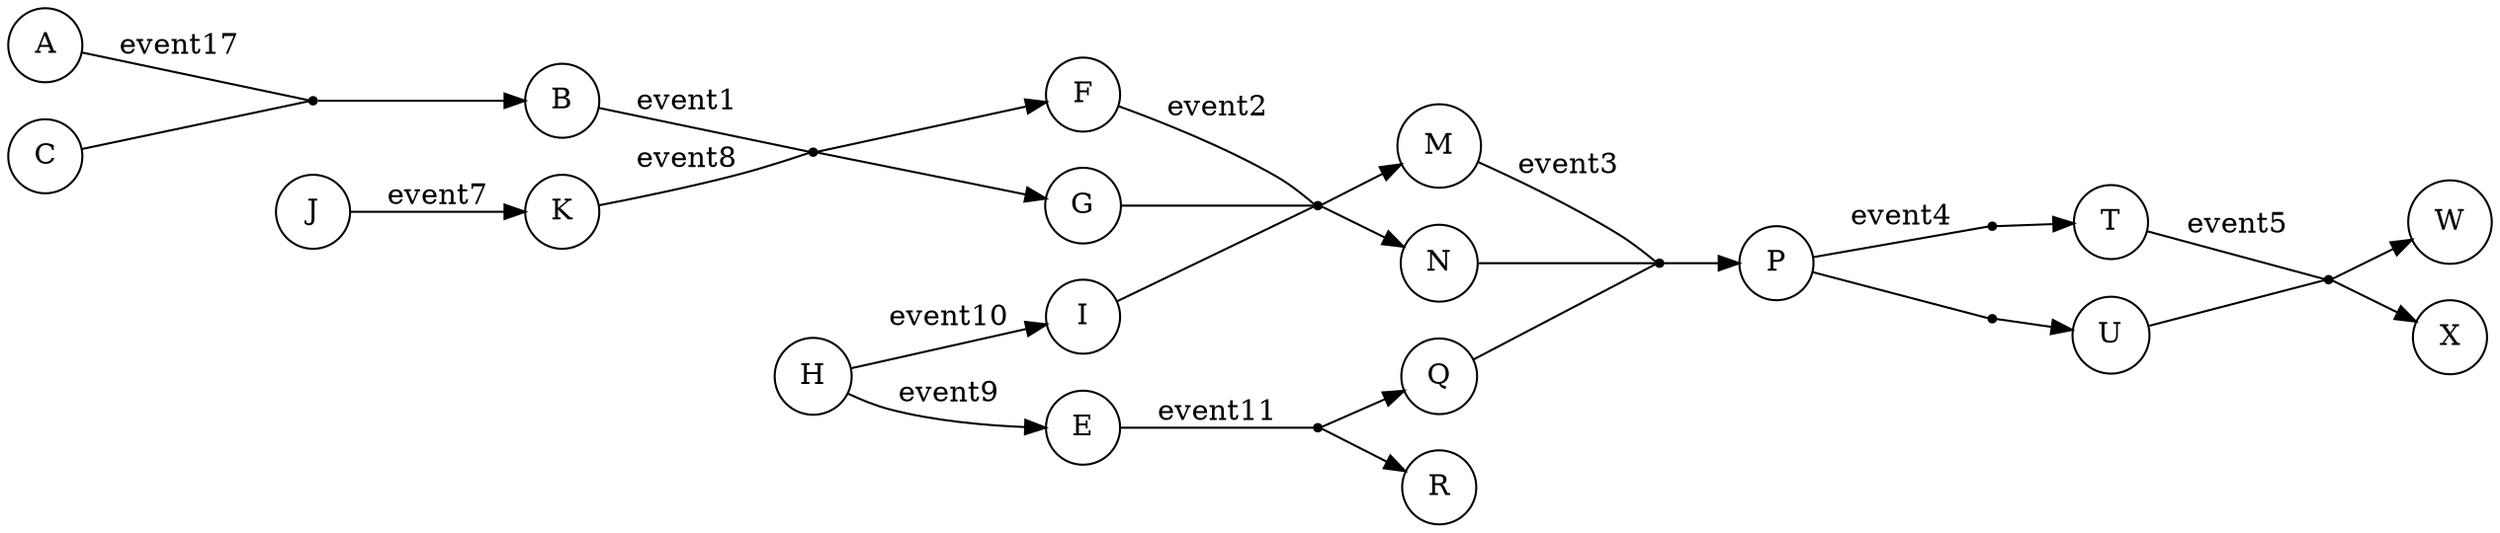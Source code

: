 digraph AcyclicSingleGraph {
    rankdir=LR;

    // Set up the first connections
    node [shape=circle];
    A;
    B;
    C;

    node [shape=point];
    A -> p17 [arrowhead=none, label="event17"];
    C -> p17 [arrowhead=none];
    p17 -> B;

    // Hyperedge with multiple tails and heads
    node [shape=point];
    B -> p1 [arrowhead=none, label="event1"];

    node [shape=circle];
    p1 -> F;
    p1 -> G;

    // Second segment with multiple tails and heads
    node [shape=circle];
    H -> I [label="event10"];
    J -> K [label="event7"];

    K -> p1 [arrowhead=none, label="event8"];

    node [shape=point];
    F -> p2 [arrowhead=none, label="event2"];
    G -> p2 [arrowhead=none];
    I -> p2 [arrowhead=none];

    node [shape=circle];
    p2 -> M;
    p2 -> N;

    // A new hyperedge connecting multiple nodes
    node [shape=point];
    M ->p3[arrowhead=none, label="event3"];
    N ->p3[arrowhead=none];


    node [shape=circle];
    p3-> P;
    H -> E [label="event9"];

    node [shape=point];
    E -> p11 [arrowhead=none, label="event11"];

    node [shape=circle];
    p11 -> Q;
    p11 -> R;

    Q -> p3 [arrowhead=none];

    // Hyperedge with more tails than heads
    node [shape=point];
    P -> p4 [arrowhead=none, label="event4"];
    P -> S [arrowhead=none];

    node [shape=circle];
    p4 -> T;
    S -> U;

    // Continuing to interconnect all nodes
    node [shape=point];
    T -> p5 [arrowhead=none, label="event5"];
    U -> p5 [arrowhead=none];

    node [shape=circle];
    p5 -> W;
    p5 -> X;


}
